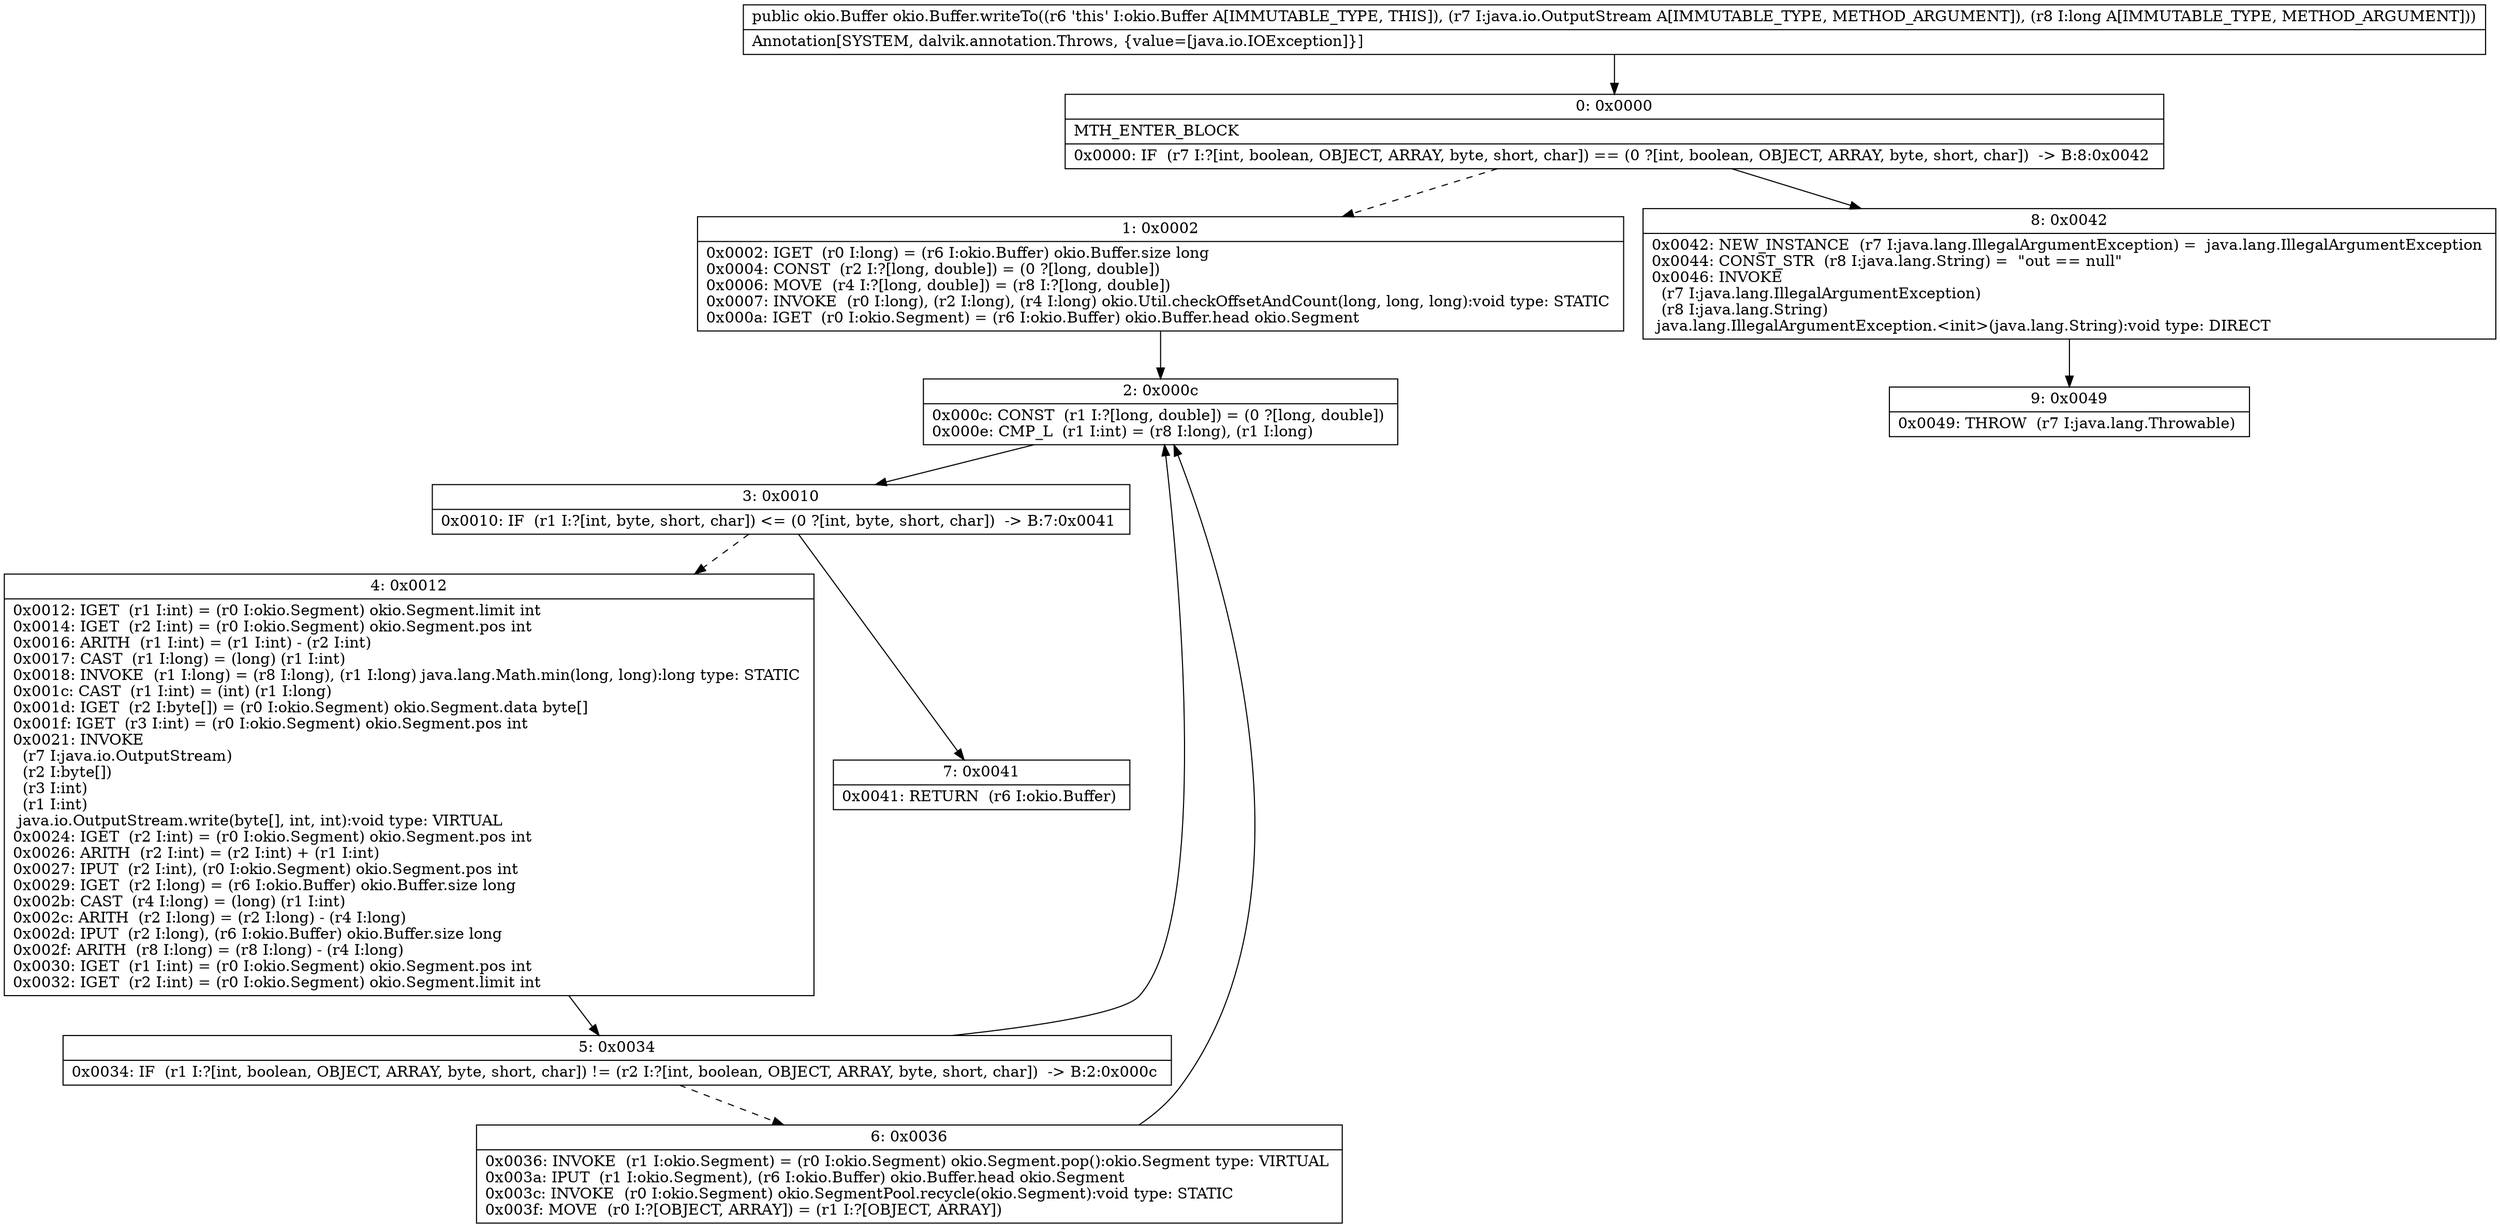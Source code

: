 digraph "CFG forokio.Buffer.writeTo(Ljava\/io\/OutputStream;J)Lokio\/Buffer;" {
Node_0 [shape=record,label="{0\:\ 0x0000|MTH_ENTER_BLOCK\l|0x0000: IF  (r7 I:?[int, boolean, OBJECT, ARRAY, byte, short, char]) == (0 ?[int, boolean, OBJECT, ARRAY, byte, short, char])  \-\> B:8:0x0042 \l}"];
Node_1 [shape=record,label="{1\:\ 0x0002|0x0002: IGET  (r0 I:long) = (r6 I:okio.Buffer) okio.Buffer.size long \l0x0004: CONST  (r2 I:?[long, double]) = (0 ?[long, double]) \l0x0006: MOVE  (r4 I:?[long, double]) = (r8 I:?[long, double]) \l0x0007: INVOKE  (r0 I:long), (r2 I:long), (r4 I:long) okio.Util.checkOffsetAndCount(long, long, long):void type: STATIC \l0x000a: IGET  (r0 I:okio.Segment) = (r6 I:okio.Buffer) okio.Buffer.head okio.Segment \l}"];
Node_2 [shape=record,label="{2\:\ 0x000c|0x000c: CONST  (r1 I:?[long, double]) = (0 ?[long, double]) \l0x000e: CMP_L  (r1 I:int) = (r8 I:long), (r1 I:long) \l}"];
Node_3 [shape=record,label="{3\:\ 0x0010|0x0010: IF  (r1 I:?[int, byte, short, char]) \<= (0 ?[int, byte, short, char])  \-\> B:7:0x0041 \l}"];
Node_4 [shape=record,label="{4\:\ 0x0012|0x0012: IGET  (r1 I:int) = (r0 I:okio.Segment) okio.Segment.limit int \l0x0014: IGET  (r2 I:int) = (r0 I:okio.Segment) okio.Segment.pos int \l0x0016: ARITH  (r1 I:int) = (r1 I:int) \- (r2 I:int) \l0x0017: CAST  (r1 I:long) = (long) (r1 I:int) \l0x0018: INVOKE  (r1 I:long) = (r8 I:long), (r1 I:long) java.lang.Math.min(long, long):long type: STATIC \l0x001c: CAST  (r1 I:int) = (int) (r1 I:long) \l0x001d: IGET  (r2 I:byte[]) = (r0 I:okio.Segment) okio.Segment.data byte[] \l0x001f: IGET  (r3 I:int) = (r0 I:okio.Segment) okio.Segment.pos int \l0x0021: INVOKE  \l  (r7 I:java.io.OutputStream)\l  (r2 I:byte[])\l  (r3 I:int)\l  (r1 I:int)\l java.io.OutputStream.write(byte[], int, int):void type: VIRTUAL \l0x0024: IGET  (r2 I:int) = (r0 I:okio.Segment) okio.Segment.pos int \l0x0026: ARITH  (r2 I:int) = (r2 I:int) + (r1 I:int) \l0x0027: IPUT  (r2 I:int), (r0 I:okio.Segment) okio.Segment.pos int \l0x0029: IGET  (r2 I:long) = (r6 I:okio.Buffer) okio.Buffer.size long \l0x002b: CAST  (r4 I:long) = (long) (r1 I:int) \l0x002c: ARITH  (r2 I:long) = (r2 I:long) \- (r4 I:long) \l0x002d: IPUT  (r2 I:long), (r6 I:okio.Buffer) okio.Buffer.size long \l0x002f: ARITH  (r8 I:long) = (r8 I:long) \- (r4 I:long) \l0x0030: IGET  (r1 I:int) = (r0 I:okio.Segment) okio.Segment.pos int \l0x0032: IGET  (r2 I:int) = (r0 I:okio.Segment) okio.Segment.limit int \l}"];
Node_5 [shape=record,label="{5\:\ 0x0034|0x0034: IF  (r1 I:?[int, boolean, OBJECT, ARRAY, byte, short, char]) != (r2 I:?[int, boolean, OBJECT, ARRAY, byte, short, char])  \-\> B:2:0x000c \l}"];
Node_6 [shape=record,label="{6\:\ 0x0036|0x0036: INVOKE  (r1 I:okio.Segment) = (r0 I:okio.Segment) okio.Segment.pop():okio.Segment type: VIRTUAL \l0x003a: IPUT  (r1 I:okio.Segment), (r6 I:okio.Buffer) okio.Buffer.head okio.Segment \l0x003c: INVOKE  (r0 I:okio.Segment) okio.SegmentPool.recycle(okio.Segment):void type: STATIC \l0x003f: MOVE  (r0 I:?[OBJECT, ARRAY]) = (r1 I:?[OBJECT, ARRAY]) \l}"];
Node_7 [shape=record,label="{7\:\ 0x0041|0x0041: RETURN  (r6 I:okio.Buffer) \l}"];
Node_8 [shape=record,label="{8\:\ 0x0042|0x0042: NEW_INSTANCE  (r7 I:java.lang.IllegalArgumentException) =  java.lang.IllegalArgumentException \l0x0044: CONST_STR  (r8 I:java.lang.String) =  \"out == null\" \l0x0046: INVOKE  \l  (r7 I:java.lang.IllegalArgumentException)\l  (r8 I:java.lang.String)\l java.lang.IllegalArgumentException.\<init\>(java.lang.String):void type: DIRECT \l}"];
Node_9 [shape=record,label="{9\:\ 0x0049|0x0049: THROW  (r7 I:java.lang.Throwable) \l}"];
MethodNode[shape=record,label="{public okio.Buffer okio.Buffer.writeTo((r6 'this' I:okio.Buffer A[IMMUTABLE_TYPE, THIS]), (r7 I:java.io.OutputStream A[IMMUTABLE_TYPE, METHOD_ARGUMENT]), (r8 I:long A[IMMUTABLE_TYPE, METHOD_ARGUMENT]))  | Annotation[SYSTEM, dalvik.annotation.Throws, \{value=[java.io.IOException]\}]\l}"];
MethodNode -> Node_0;
Node_0 -> Node_1[style=dashed];
Node_0 -> Node_8;
Node_1 -> Node_2;
Node_2 -> Node_3;
Node_3 -> Node_4[style=dashed];
Node_3 -> Node_7;
Node_4 -> Node_5;
Node_5 -> Node_2;
Node_5 -> Node_6[style=dashed];
Node_6 -> Node_2;
Node_8 -> Node_9;
}

